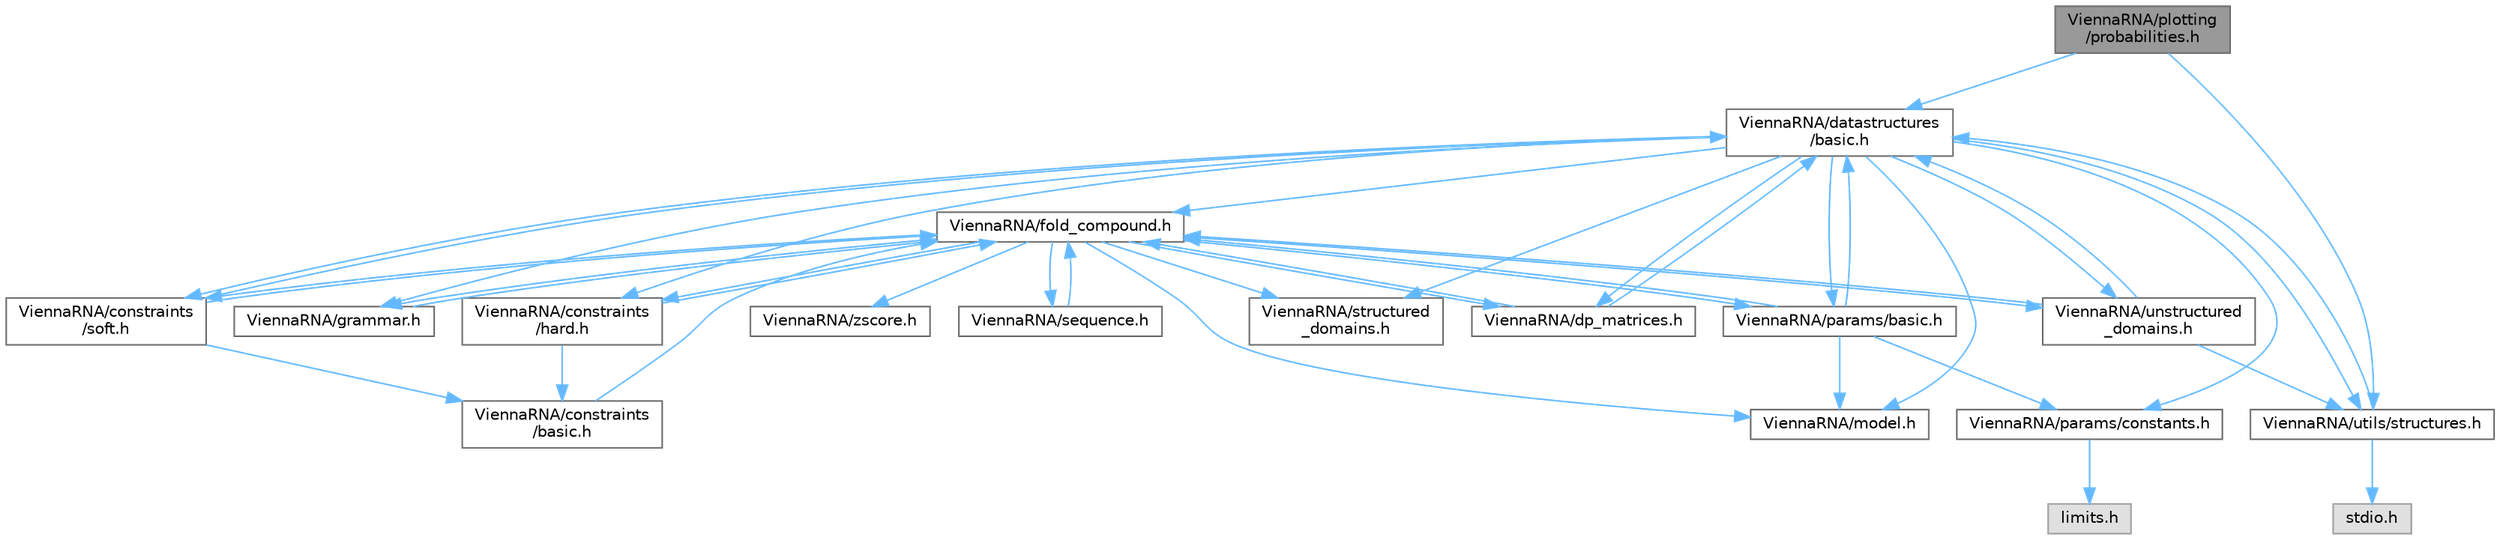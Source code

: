 digraph "ViennaRNA/plotting/probabilities.h"
{
 // INTERACTIVE_SVG=YES
 // LATEX_PDF_SIZE
  bgcolor="transparent";
  edge [fontname=Helvetica,fontsize=10,labelfontname=Helvetica,labelfontsize=10];
  node [fontname=Helvetica,fontsize=10,shape=box,height=0.2,width=0.4];
  Node1 [label="ViennaRNA/plotting\l/probabilities.h",height=0.2,width=0.4,color="gray40", fillcolor="grey60", style="filled", fontcolor="black",tooltip="Various functions for plotting RNA secondary structures, dot-plots and other visualizations."];
  Node1 -> Node2 [color="steelblue1",style="solid"];
  Node2 [label="ViennaRNA/datastructures\l/basic.h",height=0.2,width=0.4,color="grey40", fillcolor="white", style="filled",URL="$datastructures_2basic_8h.html",tooltip="Various data structures and pre-processor macros."];
  Node2 -> Node3 [color="steelblue1",style="solid"];
  Node3 [label="ViennaRNA/params/constants.h",height=0.2,width=0.4,color="grey40", fillcolor="white", style="filled",URL="$constants_8h.html",tooltip="Energy parameter constants."];
  Node3 -> Node4 [color="steelblue1",style="solid"];
  Node4 [label="limits.h",height=0.2,width=0.4,color="grey60", fillcolor="#E0E0E0", style="filled",tooltip=" "];
  Node2 -> Node5 [color="steelblue1",style="solid"];
  Node5 [label="ViennaRNA/fold_compound.h",height=0.2,width=0.4,color="grey40", fillcolor="white", style="filled",URL="$fold__compound_8h.html",tooltip="The Basic Fold Compound API."];
  Node5 -> Node6 [color="steelblue1",style="solid"];
  Node6 [label="ViennaRNA/model.h",height=0.2,width=0.4,color="grey40", fillcolor="white", style="filled",URL="$model_8h.html",tooltip="The model details data structure and its corresponding modifiers."];
  Node5 -> Node7 [color="steelblue1",style="solid"];
  Node7 [label="ViennaRNA/params/basic.h",height=0.2,width=0.4,color="grey40", fillcolor="white", style="filled",URL="$params_2basic_8h.html",tooltip="Functions to deal with sets of energy parameters."];
  Node7 -> Node3 [color="steelblue1",style="solid"];
  Node7 -> Node2 [color="steelblue1",style="solid"];
  Node7 -> Node5 [color="steelblue1",style="solid"];
  Node7 -> Node6 [color="steelblue1",style="solid"];
  Node5 -> Node8 [color="steelblue1",style="solid"];
  Node8 [label="ViennaRNA/sequence.h",height=0.2,width=0.4,color="grey40", fillcolor="white", style="filled",URL="$sequence_8h.html",tooltip="Functions and data structures related to sequence representations ,."];
  Node8 -> Node5 [color="steelblue1",style="solid"];
  Node5 -> Node9 [color="steelblue1",style="solid"];
  Node9 [label="ViennaRNA/dp_matrices.h",height=0.2,width=0.4,color="grey40", fillcolor="white", style="filled",URL="$dp__matrices_8h.html",tooltip="Functions to deal with standard dynamic programming (DP) matrices."];
  Node9 -> Node2 [color="steelblue1",style="solid"];
  Node9 -> Node5 [color="steelblue1",style="solid"];
  Node5 -> Node10 [color="steelblue1",style="solid"];
  Node10 [label="ViennaRNA/constraints\l/hard.h",height=0.2,width=0.4,color="grey40", fillcolor="white", style="filled",URL="$hard_8h.html",tooltip="Functions and data structures for handling of secondary structure hard constraints."];
  Node10 -> Node5 [color="steelblue1",style="solid"];
  Node10 -> Node11 [color="steelblue1",style="solid"];
  Node11 [label="ViennaRNA/constraints\l/basic.h",height=0.2,width=0.4,color="grey40", fillcolor="white", style="filled",URL="$constraints_2basic_8h.html",tooltip="Functions and data structures for constraining secondary structure predictions and evaluation."];
  Node11 -> Node5 [color="steelblue1",style="solid"];
  Node5 -> Node12 [color="steelblue1",style="solid"];
  Node12 [label="ViennaRNA/constraints\l/soft.h",height=0.2,width=0.4,color="grey40", fillcolor="white", style="filled",URL="$soft_8h.html",tooltip="Functions and data structures for secondary structure soft constraints."];
  Node12 -> Node2 [color="steelblue1",style="solid"];
  Node12 -> Node5 [color="steelblue1",style="solid"];
  Node12 -> Node11 [color="steelblue1",style="solid"];
  Node5 -> Node13 [color="steelblue1",style="solid"];
  Node13 [label="ViennaRNA/grammar.h",height=0.2,width=0.4,color="grey40", fillcolor="white", style="filled",URL="$grammar_8h.html",tooltip="Implementations for the RNA folding grammar."];
  Node13 -> Node5 [color="steelblue1",style="solid"];
  Node5 -> Node14 [color="steelblue1",style="solid"];
  Node14 [label="ViennaRNA/structured\l_domains.h",height=0.2,width=0.4,color="grey40", fillcolor="white", style="filled",URL="$structured__domains_8h.html",tooltip="This module provides interfaces that deal with additional structured domains in the folding grammar."];
  Node5 -> Node15 [color="steelblue1",style="solid"];
  Node15 [label="ViennaRNA/unstructured\l_domains.h",height=0.2,width=0.4,color="grey40", fillcolor="white", style="filled",URL="$unstructured__domains_8h.html",tooltip="Functions to modify unstructured domains, e.g. to incorporate ligands binding to unpaired stretches."];
  Node15 -> Node2 [color="steelblue1",style="solid"];
  Node15 -> Node5 [color="steelblue1",style="solid"];
  Node15 -> Node16 [color="steelblue1",style="solid"];
  Node16 [label="ViennaRNA/utils/structures.h",height=0.2,width=0.4,color="grey40", fillcolor="white", style="filled",URL="$utils_2structures_8h.html",tooltip="Various utility- and helper-functions for secondary structure parsing, converting,..."];
  Node16 -> Node17 [color="steelblue1",style="solid"];
  Node17 [label="stdio.h",height=0.2,width=0.4,color="grey60", fillcolor="#E0E0E0", style="filled",tooltip=" "];
  Node16 -> Node2 [color="steelblue1",style="solid"];
  Node5 -> Node18 [color="steelblue1",style="solid"];
  Node18 [label="ViennaRNA/zscore.h",height=0.2,width=0.4,color="grey40", fillcolor="white", style="filled",URL="$zscore_8h_source.html",tooltip=" "];
  Node2 -> Node6 [color="steelblue1",style="solid"];
  Node2 -> Node7 [color="steelblue1",style="solid"];
  Node2 -> Node9 [color="steelblue1",style="solid"];
  Node2 -> Node10 [color="steelblue1",style="solid"];
  Node2 -> Node12 [color="steelblue1",style="solid"];
  Node2 -> Node13 [color="steelblue1",style="solid"];
  Node2 -> Node14 [color="steelblue1",style="solid"];
  Node2 -> Node15 [color="steelblue1",style="solid"];
  Node2 -> Node16 [color="steelblue1",style="solid"];
  Node1 -> Node16 [color="steelblue1",style="solid"];
}
